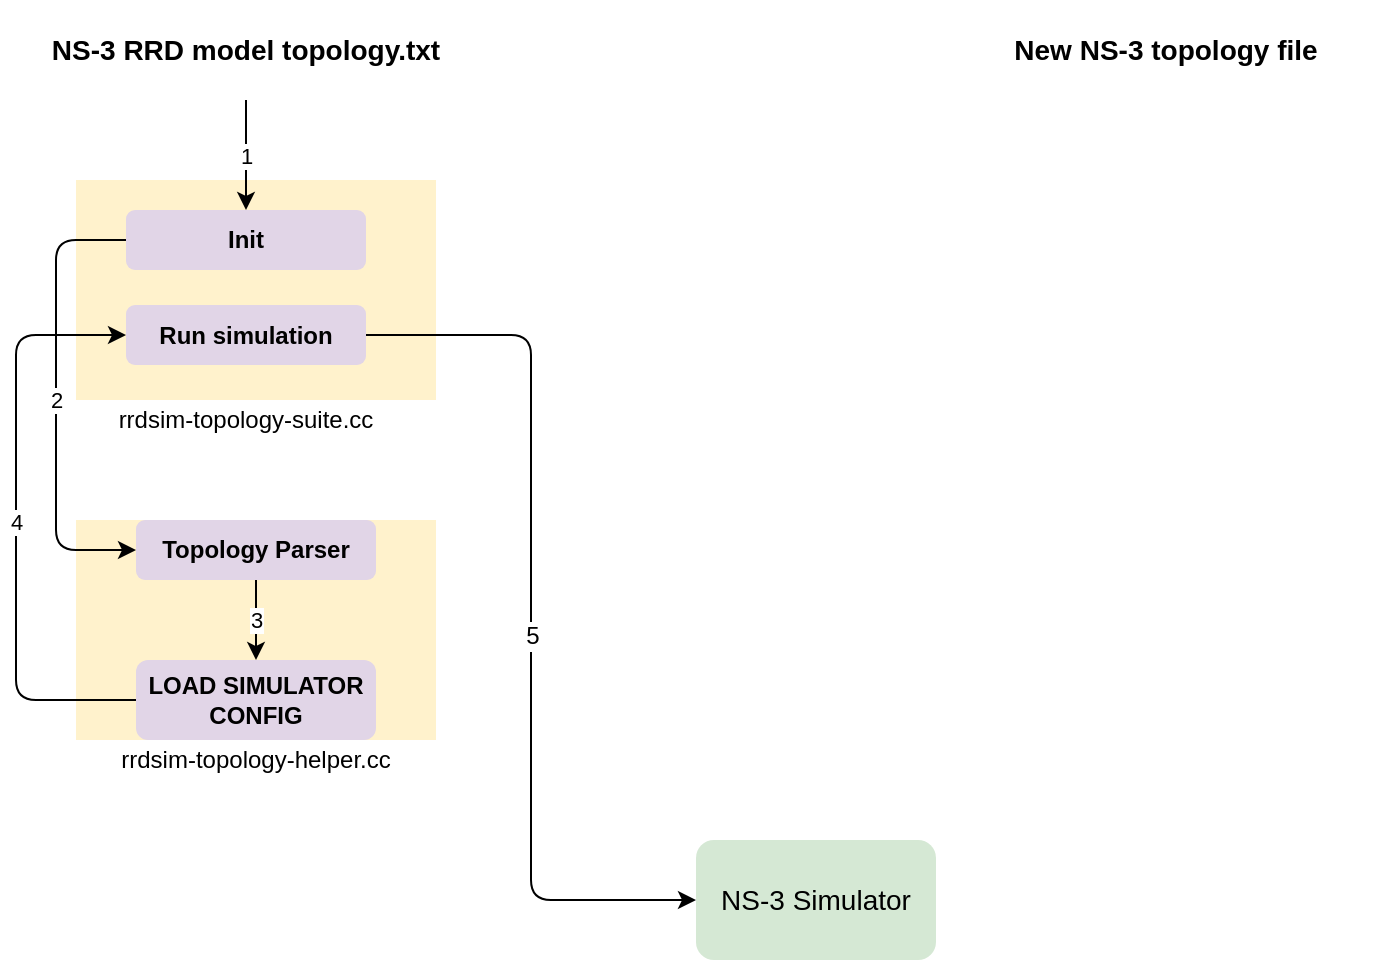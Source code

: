 <mxfile version="11.0.8" type="github"><diagram id="WUkLrTjc6pfQje6Lp3A3" name="Page-1"><mxGraphModel dx="1089" dy="878" grid="1" gridSize="10" guides="1" tooltips="1" connect="1" arrows="1" fold="1" page="1" pageScale="1" pageWidth="850" pageHeight="1100" math="0" shadow="0"><root><mxCell id="0"/><mxCell id="1" parent="0"/><mxCell id="YNuWitENtT-3OiKM5Ysg-1" value="&lt;span style=&quot;font-size: 14px&quot;&gt;&lt;b&gt;NS-3 RRD model topology.txt&lt;/b&gt;&lt;/span&gt;" style="text;html=1;strokeColor=none;fillColor=none;align=center;verticalAlign=middle;whiteSpace=wrap;rounded=0;" vertex="1" parent="1"><mxGeometry x="50" y="200" width="210" height="50" as="geometry"/></mxCell><mxCell id="YNuWitENtT-3OiKM5Ysg-2" value="&lt;span style=&quot;font-size: 14px&quot;&gt;&lt;b&gt;New NS-3 topology file&lt;/b&gt;&lt;/span&gt;" style="text;html=1;strokeColor=none;fillColor=none;align=center;verticalAlign=middle;whiteSpace=wrap;rounded=0;" vertex="1" parent="1"><mxGeometry x="510" y="200" width="210" height="50" as="geometry"/></mxCell><mxCell id="YNuWitENtT-3OiKM5Ysg-3" value="&lt;font style=&quot;font-size: 14px&quot;&gt;NS-3 Simulator&lt;/font&gt;" style="rounded=1;whiteSpace=wrap;html=1;fillColor=#d5e8d4;strokeColor=none;" vertex="1" parent="1"><mxGeometry x="380" y="620" width="120" height="60" as="geometry"/></mxCell><mxCell id="YNuWitENtT-3OiKM5Ysg-7" value="" style="group" vertex="1" connectable="0" parent="1"><mxGeometry x="70" y="460" width="180" height="130" as="geometry"/></mxCell><mxCell id="YNuWitENtT-3OiKM5Ysg-4" value="" style="rounded=0;whiteSpace=wrap;html=1;fillColor=#fff2cc;strokeColor=none;" vertex="1" parent="YNuWitENtT-3OiKM5Ysg-7"><mxGeometry width="180" height="110" as="geometry"/></mxCell><mxCell id="YNuWitENtT-3OiKM5Ysg-5" value="rrdsim-topology-helper.cc" style="text;html=1;strokeColor=none;fillColor=none;align=center;verticalAlign=middle;whiteSpace=wrap;rounded=0;" vertex="1" parent="YNuWitENtT-3OiKM5Ysg-7"><mxGeometry x="10" y="110" width="160" height="20" as="geometry"/></mxCell><mxCell id="YNuWitENtT-3OiKM5Ysg-6" value="&lt;b&gt;Topology Parser&lt;/b&gt;" style="rounded=1;whiteSpace=wrap;html=1;fillColor=#e1d5e7;strokeColor=none;" vertex="1" parent="YNuWitENtT-3OiKM5Ysg-7"><mxGeometry x="30" width="120" height="30" as="geometry"/></mxCell><mxCell id="YNuWitENtT-3OiKM5Ysg-15" value="&lt;b&gt;LOAD SIMULATOR CONFIG&lt;/b&gt;" style="rounded=1;whiteSpace=wrap;html=1;fillColor=#e1d5e7;strokeColor=none;" vertex="1" parent="YNuWitENtT-3OiKM5Ysg-7"><mxGeometry x="30" y="70" width="120" height="40" as="geometry"/></mxCell><mxCell id="YNuWitENtT-3OiKM5Ysg-24" value="3" style="endArrow=classic;html=1;exitX=0.5;exitY=1;exitDx=0;exitDy=0;" edge="1" parent="YNuWitENtT-3OiKM5Ysg-7" source="YNuWitENtT-3OiKM5Ysg-6" target="YNuWitENtT-3OiKM5Ysg-15"><mxGeometry width="50" height="50" relative="1" as="geometry"><mxPoint x="-20" y="310" as="sourcePoint"/><mxPoint x="90" y="60" as="targetPoint"/></mxGeometry></mxCell><mxCell id="YNuWitENtT-3OiKM5Ysg-22" value="" style="group" vertex="1" connectable="0" parent="1"><mxGeometry x="70" y="290" width="180" height="130" as="geometry"/></mxCell><mxCell id="YNuWitENtT-3OiKM5Ysg-8" value="" style="rounded=0;whiteSpace=wrap;html=1;fillColor=#fff2cc;strokeColor=none;" vertex="1" parent="YNuWitENtT-3OiKM5Ysg-22"><mxGeometry width="180" height="110" as="geometry"/></mxCell><mxCell id="YNuWitENtT-3OiKM5Ysg-9" value="rrdsim-topology-suite.cc" style="text;html=1;strokeColor=none;fillColor=none;align=center;verticalAlign=middle;whiteSpace=wrap;rounded=0;" vertex="1" parent="YNuWitENtT-3OiKM5Ysg-22"><mxGeometry x="5" y="110" width="160" height="20" as="geometry"/></mxCell><mxCell id="YNuWitENtT-3OiKM5Ysg-14" value="&lt;b&gt;Init&lt;/b&gt;" style="rounded=1;whiteSpace=wrap;html=1;fillColor=#e1d5e7;strokeColor=none;" vertex="1" parent="YNuWitENtT-3OiKM5Ysg-22"><mxGeometry x="25" y="15" width="120" height="30" as="geometry"/></mxCell><mxCell id="YNuWitENtT-3OiKM5Ysg-16" value="&lt;b&gt;Run simulation&lt;/b&gt;" style="rounded=1;whiteSpace=wrap;html=1;fillColor=#e1d5e7;strokeColor=none;" vertex="1" parent="YNuWitENtT-3OiKM5Ysg-22"><mxGeometry x="25" y="62.5" width="120" height="30" as="geometry"/></mxCell><mxCell id="YNuWitENtT-3OiKM5Ysg-18" value="1" style="endArrow=classic;html=1;" edge="1" parent="1" source="YNuWitENtT-3OiKM5Ysg-1" target="YNuWitENtT-3OiKM5Ysg-14"><mxGeometry width="50" height="50" relative="1" as="geometry"><mxPoint x="50" y="770" as="sourcePoint"/><mxPoint x="100" y="720" as="targetPoint"/></mxGeometry></mxCell><mxCell id="YNuWitENtT-3OiKM5Ysg-25" value="4" style="endArrow=classic;html=1;exitX=0;exitY=0.5;exitDx=0;exitDy=0;entryX=0;entryY=0.5;entryDx=0;entryDy=0;edgeStyle=elbowEdgeStyle;elbow=horizontal;" edge="1" parent="1" source="YNuWitENtT-3OiKM5Ysg-15" target="YNuWitENtT-3OiKM5Ysg-16"><mxGeometry width="50" height="50" relative="1" as="geometry"><mxPoint x="50" y="770" as="sourcePoint"/><mxPoint x="100" y="720" as="targetPoint"/><Array as="points"><mxPoint x="40" y="460"/></Array></mxGeometry></mxCell><mxCell id="YNuWitENtT-3OiKM5Ysg-26" value="2" style="endArrow=classic;html=1;exitX=0;exitY=0.5;exitDx=0;exitDy=0;edgeStyle=elbowEdgeStyle;elbow=vertical;entryX=0;entryY=0.5;entryDx=0;entryDy=0;" edge="1" parent="1" source="YNuWitENtT-3OiKM5Ysg-14" target="YNuWitENtT-3OiKM5Ysg-6"><mxGeometry width="50" height="50" relative="1" as="geometry"><mxPoint x="30" y="770" as="sourcePoint"/><mxPoint x="80" y="720" as="targetPoint"/><Array as="points"><mxPoint x="60" y="390"/></Array></mxGeometry></mxCell><mxCell id="YNuWitENtT-3OiKM5Ysg-27" value="" style="endArrow=classic;html=1;exitX=1;exitY=0.5;exitDx=0;exitDy=0;entryX=0;entryY=0.5;entryDx=0;entryDy=0;edgeStyle=elbowEdgeStyle;" edge="1" parent="1" source="YNuWitENtT-3OiKM5Ysg-16" target="YNuWitENtT-3OiKM5Ysg-3"><mxGeometry width="50" height="50" relative="1" as="geometry"><mxPoint x="450" y="460" as="sourcePoint"/><mxPoint x="500" y="410" as="targetPoint"/></mxGeometry></mxCell><mxCell id="YNuWitENtT-3OiKM5Ysg-31" value="5" style="text;html=1;resizable=0;points=[];align=center;verticalAlign=middle;labelBackgroundColor=#ffffff;" vertex="1" connectable="0" parent="YNuWitENtT-3OiKM5Ysg-27"><mxGeometry x="0.039" relative="1" as="geometry"><mxPoint as="offset"/></mxGeometry></mxCell></root></mxGraphModel></diagram></mxfile>